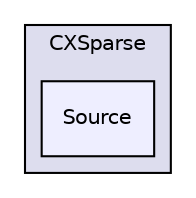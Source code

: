 digraph "libs/SuiteSparse/CXSparse/Source" {
  compound=true
  node [ fontsize="10", fontname="Helvetica"];
  edge [ labelfontsize="10", labelfontname="Helvetica"];
  subgraph clusterdir_0e12e647490e8d189a9c8b720f02e403 {
    graph [ bgcolor="#ddddee", pencolor="black", label="CXSparse" fontname="Helvetica", fontsize="10", URL="dir_0e12e647490e8d189a9c8b720f02e403.html"]
  dir_d387900b45824303538162cec1e4e86f [shape=box, label="Source", style="filled", fillcolor="#eeeeff", pencolor="black", URL="dir_d387900b45824303538162cec1e4e86f.html"];
  }
}
